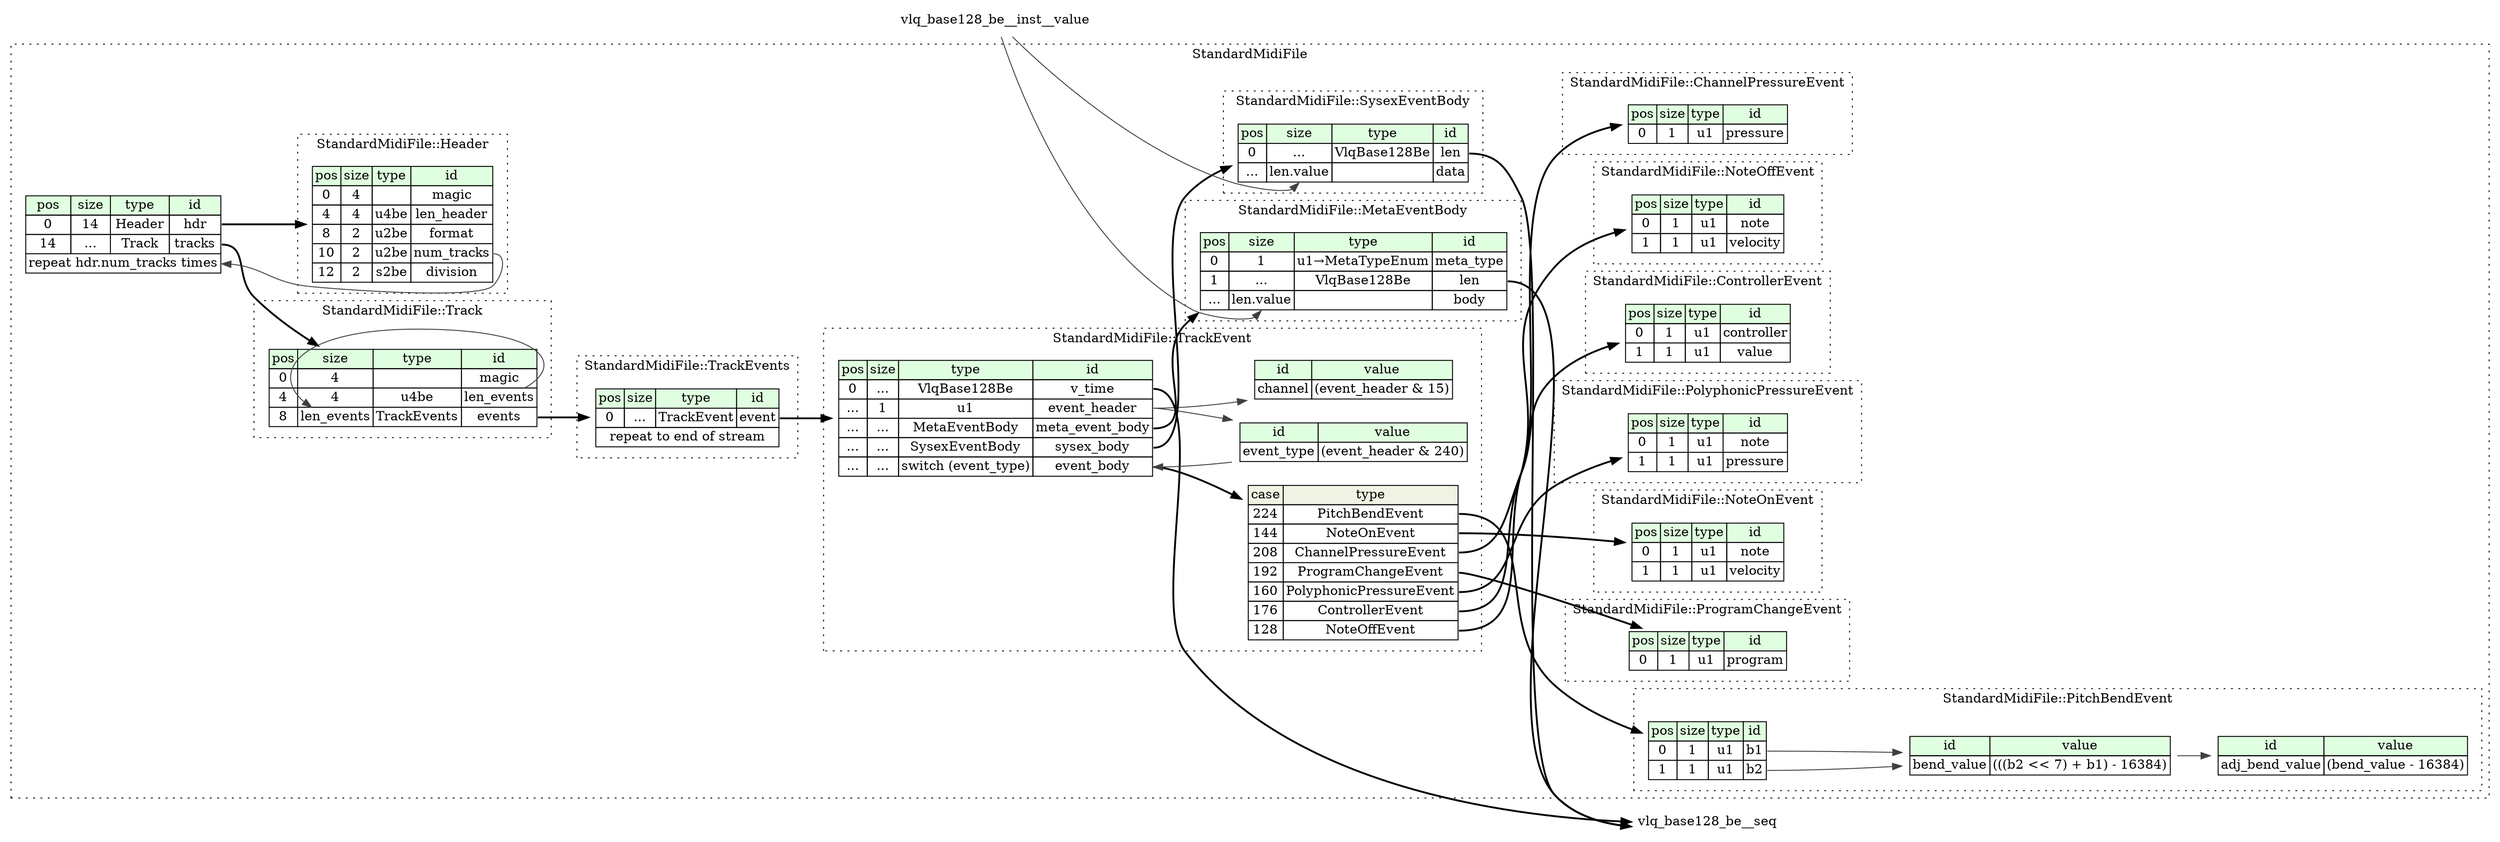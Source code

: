 digraph {
	rankdir=LR;
	node [shape=plaintext];
	subgraph cluster__standard_midi_file {
		label="StandardMidiFile";
		graph[style=dotted];

		standard_midi_file__seq [label=<<TABLE BORDER="0" CELLBORDER="1" CELLSPACING="0">
			<TR><TD BGCOLOR="#E0FFE0">pos</TD><TD BGCOLOR="#E0FFE0">size</TD><TD BGCOLOR="#E0FFE0">type</TD><TD BGCOLOR="#E0FFE0">id</TD></TR>
			<TR><TD PORT="hdr_pos">0</TD><TD PORT="hdr_size">14</TD><TD>Header</TD><TD PORT="hdr_type">hdr</TD></TR>
			<TR><TD PORT="tracks_pos">14</TD><TD PORT="tracks_size">...</TD><TD>Track</TD><TD PORT="tracks_type">tracks</TD></TR>
			<TR><TD COLSPAN="4" PORT="tracks__repeat">repeat hdr.num_tracks times</TD></TR>
		</TABLE>>];
		subgraph cluster__track_events {
			label="StandardMidiFile::TrackEvents";
			graph[style=dotted];

			track_events__seq [label=<<TABLE BORDER="0" CELLBORDER="1" CELLSPACING="0">
				<TR><TD BGCOLOR="#E0FFE0">pos</TD><TD BGCOLOR="#E0FFE0">size</TD><TD BGCOLOR="#E0FFE0">type</TD><TD BGCOLOR="#E0FFE0">id</TD></TR>
				<TR><TD PORT="event_pos">0</TD><TD PORT="event_size">...</TD><TD>TrackEvent</TD><TD PORT="event_type">event</TD></TR>
				<TR><TD COLSPAN="4" PORT="event__repeat">repeat to end of stream</TD></TR>
			</TABLE>>];
		}
		subgraph cluster__track_event {
			label="StandardMidiFile::TrackEvent";
			graph[style=dotted];

			track_event__seq [label=<<TABLE BORDER="0" CELLBORDER="1" CELLSPACING="0">
				<TR><TD BGCOLOR="#E0FFE0">pos</TD><TD BGCOLOR="#E0FFE0">size</TD><TD BGCOLOR="#E0FFE0">type</TD><TD BGCOLOR="#E0FFE0">id</TD></TR>
				<TR><TD PORT="v_time_pos">0</TD><TD PORT="v_time_size">...</TD><TD>VlqBase128Be</TD><TD PORT="v_time_type">v_time</TD></TR>
				<TR><TD PORT="event_header_pos">...</TD><TD PORT="event_header_size">1</TD><TD>u1</TD><TD PORT="event_header_type">event_header</TD></TR>
				<TR><TD PORT="meta_event_body_pos">...</TD><TD PORT="meta_event_body_size">...</TD><TD>MetaEventBody</TD><TD PORT="meta_event_body_type">meta_event_body</TD></TR>
				<TR><TD PORT="sysex_body_pos">...</TD><TD PORT="sysex_body_size">...</TD><TD>SysexEventBody</TD><TD PORT="sysex_body_type">sysex_body</TD></TR>
				<TR><TD PORT="event_body_pos">...</TD><TD PORT="event_body_size">...</TD><TD>switch (event_type)</TD><TD PORT="event_body_type">event_body</TD></TR>
			</TABLE>>];
			track_event__inst__event_type [label=<<TABLE BORDER="0" CELLBORDER="1" CELLSPACING="0">
				<TR><TD BGCOLOR="#E0FFE0">id</TD><TD BGCOLOR="#E0FFE0">value</TD></TR>
				<TR><TD>event_type</TD><TD>(event_header &amp; 240)</TD></TR>
			</TABLE>>];
			track_event__inst__channel [label=<<TABLE BORDER="0" CELLBORDER="1" CELLSPACING="0">
				<TR><TD BGCOLOR="#E0FFE0">id</TD><TD BGCOLOR="#E0FFE0">value</TD></TR>
				<TR><TD>channel</TD><TD>(event_header &amp; 15)</TD></TR>
			</TABLE>>];
track_event__seq_event_body_switch [label=<<TABLE BORDER="0" CELLBORDER="1" CELLSPACING="0">
	<TR><TD BGCOLOR="#F0F2E4">case</TD><TD BGCOLOR="#F0F2E4">type</TD></TR>
	<TR><TD>224</TD><TD PORT="case0">PitchBendEvent</TD></TR>
	<TR><TD>144</TD><TD PORT="case1">NoteOnEvent</TD></TR>
	<TR><TD>208</TD><TD PORT="case2">ChannelPressureEvent</TD></TR>
	<TR><TD>192</TD><TD PORT="case3">ProgramChangeEvent</TD></TR>
	<TR><TD>160</TD><TD PORT="case4">PolyphonicPressureEvent</TD></TR>
	<TR><TD>176</TD><TD PORT="case5">ControllerEvent</TD></TR>
	<TR><TD>128</TD><TD PORT="case6">NoteOffEvent</TD></TR>
</TABLE>>];
		}
		subgraph cluster__pitch_bend_event {
			label="StandardMidiFile::PitchBendEvent";
			graph[style=dotted];

			pitch_bend_event__seq [label=<<TABLE BORDER="0" CELLBORDER="1" CELLSPACING="0">
				<TR><TD BGCOLOR="#E0FFE0">pos</TD><TD BGCOLOR="#E0FFE0">size</TD><TD BGCOLOR="#E0FFE0">type</TD><TD BGCOLOR="#E0FFE0">id</TD></TR>
				<TR><TD PORT="b1_pos">0</TD><TD PORT="b1_size">1</TD><TD>u1</TD><TD PORT="b1_type">b1</TD></TR>
				<TR><TD PORT="b2_pos">1</TD><TD PORT="b2_size">1</TD><TD>u1</TD><TD PORT="b2_type">b2</TD></TR>
			</TABLE>>];
			pitch_bend_event__inst__bend_value [label=<<TABLE BORDER="0" CELLBORDER="1" CELLSPACING="0">
				<TR><TD BGCOLOR="#E0FFE0">id</TD><TD BGCOLOR="#E0FFE0">value</TD></TR>
				<TR><TD>bend_value</TD><TD>(((b2 &lt;&lt; 7) + b1) - 16384)</TD></TR>
			</TABLE>>];
			pitch_bend_event__inst__adj_bend_value [label=<<TABLE BORDER="0" CELLBORDER="1" CELLSPACING="0">
				<TR><TD BGCOLOR="#E0FFE0">id</TD><TD BGCOLOR="#E0FFE0">value</TD></TR>
				<TR><TD>adj_bend_value</TD><TD>(bend_value - 16384)</TD></TR>
			</TABLE>>];
		}
		subgraph cluster__program_change_event {
			label="StandardMidiFile::ProgramChangeEvent";
			graph[style=dotted];

			program_change_event__seq [label=<<TABLE BORDER="0" CELLBORDER="1" CELLSPACING="0">
				<TR><TD BGCOLOR="#E0FFE0">pos</TD><TD BGCOLOR="#E0FFE0">size</TD><TD BGCOLOR="#E0FFE0">type</TD><TD BGCOLOR="#E0FFE0">id</TD></TR>
				<TR><TD PORT="program_pos">0</TD><TD PORT="program_size">1</TD><TD>u1</TD><TD PORT="program_type">program</TD></TR>
			</TABLE>>];
		}
		subgraph cluster__note_on_event {
			label="StandardMidiFile::NoteOnEvent";
			graph[style=dotted];

			note_on_event__seq [label=<<TABLE BORDER="0" CELLBORDER="1" CELLSPACING="0">
				<TR><TD BGCOLOR="#E0FFE0">pos</TD><TD BGCOLOR="#E0FFE0">size</TD><TD BGCOLOR="#E0FFE0">type</TD><TD BGCOLOR="#E0FFE0">id</TD></TR>
				<TR><TD PORT="note_pos">0</TD><TD PORT="note_size">1</TD><TD>u1</TD><TD PORT="note_type">note</TD></TR>
				<TR><TD PORT="velocity_pos">1</TD><TD PORT="velocity_size">1</TD><TD>u1</TD><TD PORT="velocity_type">velocity</TD></TR>
			</TABLE>>];
		}
		subgraph cluster__polyphonic_pressure_event {
			label="StandardMidiFile::PolyphonicPressureEvent";
			graph[style=dotted];

			polyphonic_pressure_event__seq [label=<<TABLE BORDER="0" CELLBORDER="1" CELLSPACING="0">
				<TR><TD BGCOLOR="#E0FFE0">pos</TD><TD BGCOLOR="#E0FFE0">size</TD><TD BGCOLOR="#E0FFE0">type</TD><TD BGCOLOR="#E0FFE0">id</TD></TR>
				<TR><TD PORT="note_pos">0</TD><TD PORT="note_size">1</TD><TD>u1</TD><TD PORT="note_type">note</TD></TR>
				<TR><TD PORT="pressure_pos">1</TD><TD PORT="pressure_size">1</TD><TD>u1</TD><TD PORT="pressure_type">pressure</TD></TR>
			</TABLE>>];
		}
		subgraph cluster__track {
			label="StandardMidiFile::Track";
			graph[style=dotted];

			track__seq [label=<<TABLE BORDER="0" CELLBORDER="1" CELLSPACING="0">
				<TR><TD BGCOLOR="#E0FFE0">pos</TD><TD BGCOLOR="#E0FFE0">size</TD><TD BGCOLOR="#E0FFE0">type</TD><TD BGCOLOR="#E0FFE0">id</TD></TR>
				<TR><TD PORT="magic_pos">0</TD><TD PORT="magic_size">4</TD><TD></TD><TD PORT="magic_type">magic</TD></TR>
				<TR><TD PORT="len_events_pos">4</TD><TD PORT="len_events_size">4</TD><TD>u4be</TD><TD PORT="len_events_type">len_events</TD></TR>
				<TR><TD PORT="events_pos">8</TD><TD PORT="events_size">len_events</TD><TD>TrackEvents</TD><TD PORT="events_type">events</TD></TR>
			</TABLE>>];
		}
		subgraph cluster__meta_event_body {
			label="StandardMidiFile::MetaEventBody";
			graph[style=dotted];

			meta_event_body__seq [label=<<TABLE BORDER="0" CELLBORDER="1" CELLSPACING="0">
				<TR><TD BGCOLOR="#E0FFE0">pos</TD><TD BGCOLOR="#E0FFE0">size</TD><TD BGCOLOR="#E0FFE0">type</TD><TD BGCOLOR="#E0FFE0">id</TD></TR>
				<TR><TD PORT="meta_type_pos">0</TD><TD PORT="meta_type_size">1</TD><TD>u1→MetaTypeEnum</TD><TD PORT="meta_type_type">meta_type</TD></TR>
				<TR><TD PORT="len_pos">1</TD><TD PORT="len_size">...</TD><TD>VlqBase128Be</TD><TD PORT="len_type">len</TD></TR>
				<TR><TD PORT="body_pos">...</TD><TD PORT="body_size">len.value</TD><TD></TD><TD PORT="body_type">body</TD></TR>
			</TABLE>>];
		}
		subgraph cluster__controller_event {
			label="StandardMidiFile::ControllerEvent";
			graph[style=dotted];

			controller_event__seq [label=<<TABLE BORDER="0" CELLBORDER="1" CELLSPACING="0">
				<TR><TD BGCOLOR="#E0FFE0">pos</TD><TD BGCOLOR="#E0FFE0">size</TD><TD BGCOLOR="#E0FFE0">type</TD><TD BGCOLOR="#E0FFE0">id</TD></TR>
				<TR><TD PORT="controller_pos">0</TD><TD PORT="controller_size">1</TD><TD>u1</TD><TD PORT="controller_type">controller</TD></TR>
				<TR><TD PORT="value_pos">1</TD><TD PORT="value_size">1</TD><TD>u1</TD><TD PORT="value_type">value</TD></TR>
			</TABLE>>];
		}
		subgraph cluster__header {
			label="StandardMidiFile::Header";
			graph[style=dotted];

			header__seq [label=<<TABLE BORDER="0" CELLBORDER="1" CELLSPACING="0">
				<TR><TD BGCOLOR="#E0FFE0">pos</TD><TD BGCOLOR="#E0FFE0">size</TD><TD BGCOLOR="#E0FFE0">type</TD><TD BGCOLOR="#E0FFE0">id</TD></TR>
				<TR><TD PORT="magic_pos">0</TD><TD PORT="magic_size">4</TD><TD></TD><TD PORT="magic_type">magic</TD></TR>
				<TR><TD PORT="len_header_pos">4</TD><TD PORT="len_header_size">4</TD><TD>u4be</TD><TD PORT="len_header_type">len_header</TD></TR>
				<TR><TD PORT="format_pos">8</TD><TD PORT="format_size">2</TD><TD>u2be</TD><TD PORT="format_type">format</TD></TR>
				<TR><TD PORT="num_tracks_pos">10</TD><TD PORT="num_tracks_size">2</TD><TD>u2be</TD><TD PORT="num_tracks_type">num_tracks</TD></TR>
				<TR><TD PORT="division_pos">12</TD><TD PORT="division_size">2</TD><TD>s2be</TD><TD PORT="division_type">division</TD></TR>
			</TABLE>>];
		}
		subgraph cluster__sysex_event_body {
			label="StandardMidiFile::SysexEventBody";
			graph[style=dotted];

			sysex_event_body__seq [label=<<TABLE BORDER="0" CELLBORDER="1" CELLSPACING="0">
				<TR><TD BGCOLOR="#E0FFE0">pos</TD><TD BGCOLOR="#E0FFE0">size</TD><TD BGCOLOR="#E0FFE0">type</TD><TD BGCOLOR="#E0FFE0">id</TD></TR>
				<TR><TD PORT="len_pos">0</TD><TD PORT="len_size">...</TD><TD>VlqBase128Be</TD><TD PORT="len_type">len</TD></TR>
				<TR><TD PORT="data_pos">...</TD><TD PORT="data_size">len.value</TD><TD></TD><TD PORT="data_type">data</TD></TR>
			</TABLE>>];
		}
		subgraph cluster__note_off_event {
			label="StandardMidiFile::NoteOffEvent";
			graph[style=dotted];

			note_off_event__seq [label=<<TABLE BORDER="0" CELLBORDER="1" CELLSPACING="0">
				<TR><TD BGCOLOR="#E0FFE0">pos</TD><TD BGCOLOR="#E0FFE0">size</TD><TD BGCOLOR="#E0FFE0">type</TD><TD BGCOLOR="#E0FFE0">id</TD></TR>
				<TR><TD PORT="note_pos">0</TD><TD PORT="note_size">1</TD><TD>u1</TD><TD PORT="note_type">note</TD></TR>
				<TR><TD PORT="velocity_pos">1</TD><TD PORT="velocity_size">1</TD><TD>u1</TD><TD PORT="velocity_type">velocity</TD></TR>
			</TABLE>>];
		}
		subgraph cluster__channel_pressure_event {
			label="StandardMidiFile::ChannelPressureEvent";
			graph[style=dotted];

			channel_pressure_event__seq [label=<<TABLE BORDER="0" CELLBORDER="1" CELLSPACING="0">
				<TR><TD BGCOLOR="#E0FFE0">pos</TD><TD BGCOLOR="#E0FFE0">size</TD><TD BGCOLOR="#E0FFE0">type</TD><TD BGCOLOR="#E0FFE0">id</TD></TR>
				<TR><TD PORT="pressure_pos">0</TD><TD PORT="pressure_size">1</TD><TD>u1</TD><TD PORT="pressure_type">pressure</TD></TR>
			</TABLE>>];
		}
	}
	standard_midi_file__seq:hdr_type -> header__seq [style=bold];
	standard_midi_file__seq:tracks_type -> track__seq [style=bold];
	header__seq:num_tracks_type -> standard_midi_file__seq:tracks__repeat [color="#404040"];
	track_events__seq:event_type -> track_event__seq [style=bold];
	track_event__seq:v_time_type -> vlq_base128_be__seq [style=bold];
	track_event__seq:meta_event_body_type -> meta_event_body__seq [style=bold];
	track_event__seq:sysex_body_type -> sysex_event_body__seq [style=bold];
	track_event__seq:event_body_type -> track_event__seq_event_body_switch [style=bold];
	track_event__seq_event_body_switch:case0 -> pitch_bend_event__seq [style=bold];
	track_event__seq_event_body_switch:case1 -> note_on_event__seq [style=bold];
	track_event__seq_event_body_switch:case2 -> channel_pressure_event__seq [style=bold];
	track_event__seq_event_body_switch:case3 -> program_change_event__seq [style=bold];
	track_event__seq_event_body_switch:case4 -> polyphonic_pressure_event__seq [style=bold];
	track_event__seq_event_body_switch:case5 -> controller_event__seq [style=bold];
	track_event__seq_event_body_switch:case6 -> note_off_event__seq [style=bold];
	track_event__inst__event_type:event_type_type -> track_event__seq:event_body_type [color="#404040"];
	track_event__seq:event_header_type -> track_event__inst__event_type [color="#404040"];
	track_event__seq:event_header_type -> track_event__inst__channel [color="#404040"];
	pitch_bend_event__seq:b2_type -> pitch_bend_event__inst__bend_value [color="#404040"];
	pitch_bend_event__seq:b1_type -> pitch_bend_event__inst__bend_value [color="#404040"];
	pitch_bend_event__inst__bend_value:bend_value_type -> pitch_bend_event__inst__adj_bend_value [color="#404040"];
	track__seq:len_events_type -> track__seq:events_size [color="#404040"];
	track__seq:events_type -> track_events__seq [style=bold];
	meta_event_body__seq:len_type -> vlq_base128_be__seq [style=bold];
	vlq_base128_be__inst__value:value_type -> meta_event_body__seq:body_size [color="#404040"];
	sysex_event_body__seq:len_type -> vlq_base128_be__seq [style=bold];
	vlq_base128_be__inst__value:value_type -> sysex_event_body__seq:data_size [color="#404040"];
}
